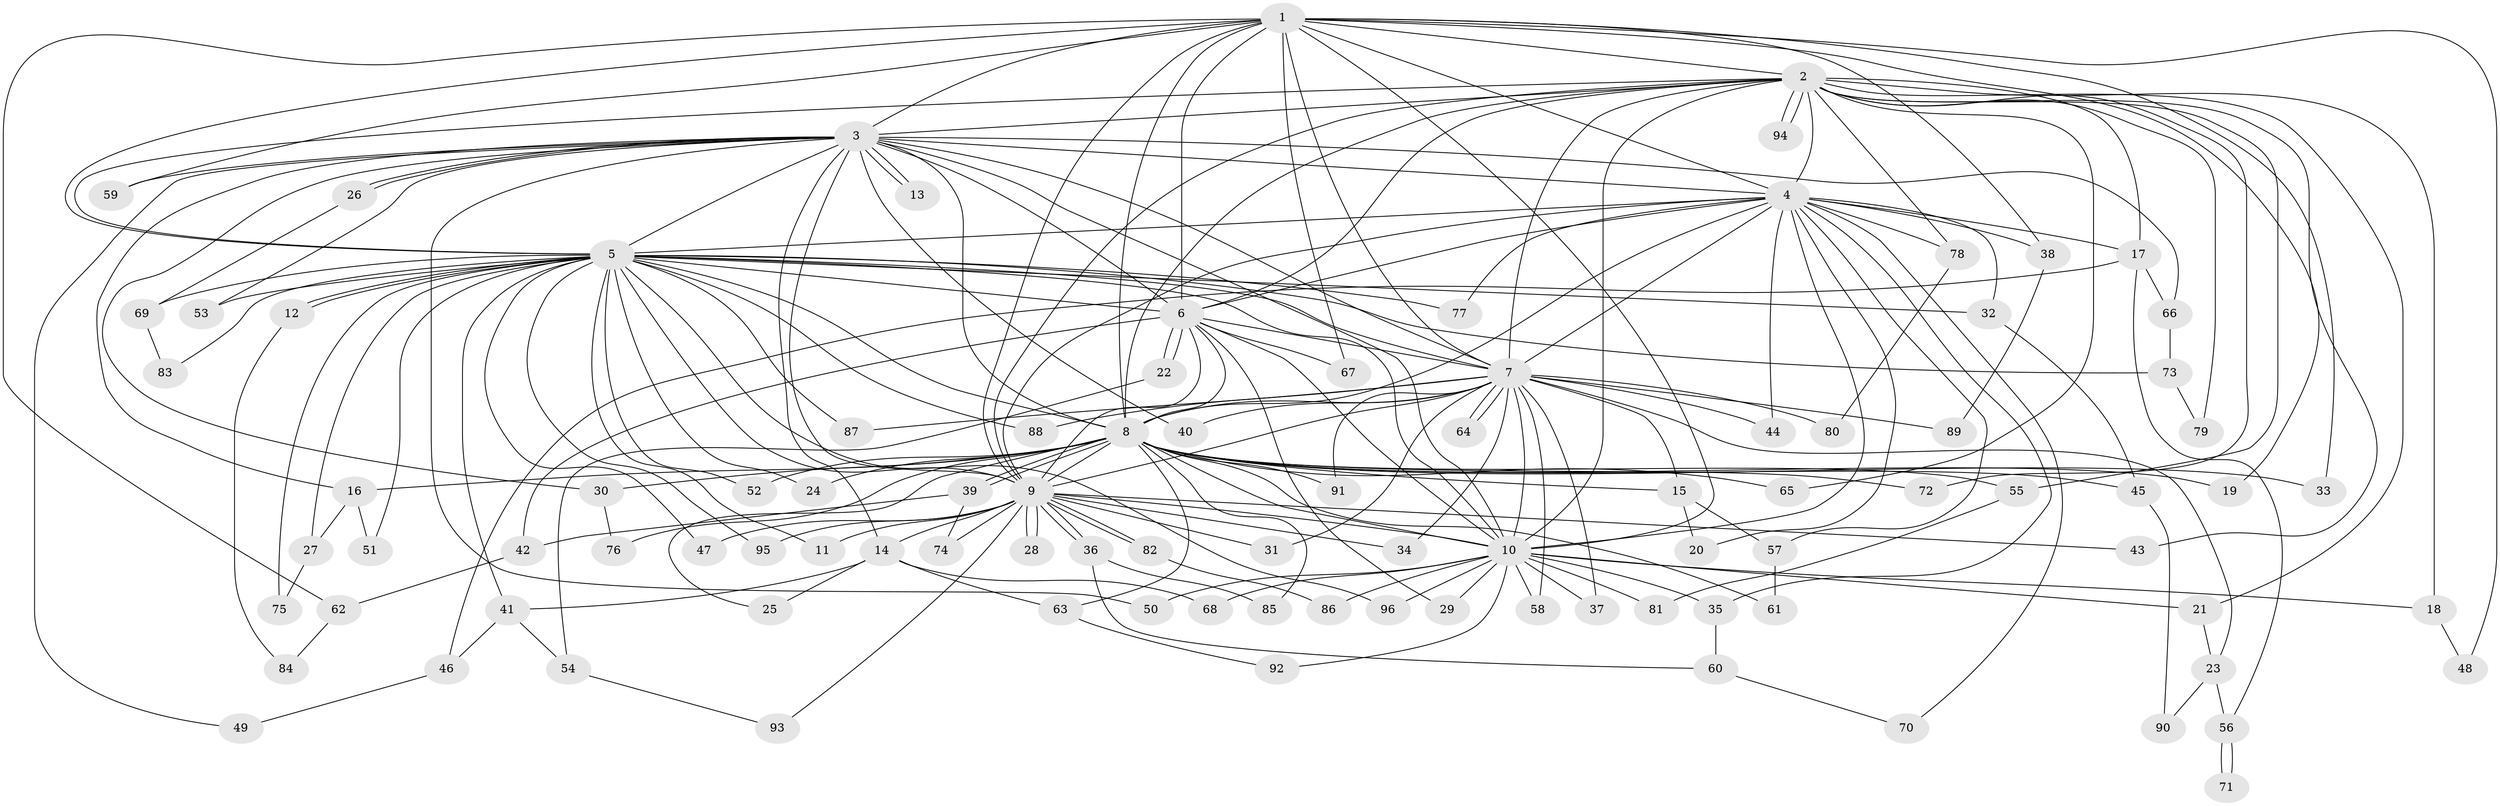 // Generated by graph-tools (version 1.1) at 2025/35/03/09/25 02:35:15]
// undirected, 96 vertices, 217 edges
graph export_dot {
graph [start="1"]
  node [color=gray90,style=filled];
  1;
  2;
  3;
  4;
  5;
  6;
  7;
  8;
  9;
  10;
  11;
  12;
  13;
  14;
  15;
  16;
  17;
  18;
  19;
  20;
  21;
  22;
  23;
  24;
  25;
  26;
  27;
  28;
  29;
  30;
  31;
  32;
  33;
  34;
  35;
  36;
  37;
  38;
  39;
  40;
  41;
  42;
  43;
  44;
  45;
  46;
  47;
  48;
  49;
  50;
  51;
  52;
  53;
  54;
  55;
  56;
  57;
  58;
  59;
  60;
  61;
  62;
  63;
  64;
  65;
  66;
  67;
  68;
  69;
  70;
  71;
  72;
  73;
  74;
  75;
  76;
  77;
  78;
  79;
  80;
  81;
  82;
  83;
  84;
  85;
  86;
  87;
  88;
  89;
  90;
  91;
  92;
  93;
  94;
  95;
  96;
  1 -- 2;
  1 -- 3;
  1 -- 4;
  1 -- 5;
  1 -- 6;
  1 -- 7;
  1 -- 8;
  1 -- 9;
  1 -- 10;
  1 -- 19;
  1 -- 33;
  1 -- 38;
  1 -- 48;
  1 -- 59;
  1 -- 62;
  1 -- 67;
  2 -- 3;
  2 -- 4;
  2 -- 5;
  2 -- 6;
  2 -- 7;
  2 -- 8;
  2 -- 9;
  2 -- 10;
  2 -- 17;
  2 -- 18;
  2 -- 21;
  2 -- 43;
  2 -- 55;
  2 -- 65;
  2 -- 72;
  2 -- 78;
  2 -- 79;
  2 -- 94;
  2 -- 94;
  3 -- 4;
  3 -- 5;
  3 -- 6;
  3 -- 7;
  3 -- 8;
  3 -- 9;
  3 -- 10;
  3 -- 13;
  3 -- 13;
  3 -- 14;
  3 -- 16;
  3 -- 26;
  3 -- 26;
  3 -- 30;
  3 -- 40;
  3 -- 49;
  3 -- 50;
  3 -- 53;
  3 -- 59;
  3 -- 66;
  4 -- 5;
  4 -- 6;
  4 -- 7;
  4 -- 8;
  4 -- 9;
  4 -- 10;
  4 -- 17;
  4 -- 20;
  4 -- 32;
  4 -- 35;
  4 -- 38;
  4 -- 44;
  4 -- 57;
  4 -- 70;
  4 -- 77;
  4 -- 78;
  5 -- 6;
  5 -- 7;
  5 -- 8;
  5 -- 9;
  5 -- 10;
  5 -- 11;
  5 -- 12;
  5 -- 12;
  5 -- 24;
  5 -- 27;
  5 -- 32;
  5 -- 41;
  5 -- 47;
  5 -- 51;
  5 -- 52;
  5 -- 53;
  5 -- 69;
  5 -- 73;
  5 -- 75;
  5 -- 77;
  5 -- 83;
  5 -- 87;
  5 -- 88;
  5 -- 95;
  5 -- 96;
  6 -- 7;
  6 -- 8;
  6 -- 9;
  6 -- 10;
  6 -- 22;
  6 -- 22;
  6 -- 29;
  6 -- 42;
  6 -- 67;
  7 -- 8;
  7 -- 9;
  7 -- 10;
  7 -- 15;
  7 -- 23;
  7 -- 31;
  7 -- 34;
  7 -- 37;
  7 -- 40;
  7 -- 44;
  7 -- 58;
  7 -- 64;
  7 -- 64;
  7 -- 80;
  7 -- 87;
  7 -- 88;
  7 -- 89;
  7 -- 91;
  8 -- 9;
  8 -- 10;
  8 -- 15;
  8 -- 16;
  8 -- 19;
  8 -- 24;
  8 -- 25;
  8 -- 30;
  8 -- 33;
  8 -- 39;
  8 -- 39;
  8 -- 45;
  8 -- 52;
  8 -- 55;
  8 -- 61;
  8 -- 63;
  8 -- 65;
  8 -- 72;
  8 -- 76;
  8 -- 85;
  8 -- 91;
  9 -- 10;
  9 -- 11;
  9 -- 14;
  9 -- 28;
  9 -- 28;
  9 -- 31;
  9 -- 34;
  9 -- 36;
  9 -- 36;
  9 -- 43;
  9 -- 47;
  9 -- 74;
  9 -- 82;
  9 -- 82;
  9 -- 93;
  9 -- 95;
  10 -- 18;
  10 -- 21;
  10 -- 29;
  10 -- 35;
  10 -- 37;
  10 -- 50;
  10 -- 58;
  10 -- 68;
  10 -- 81;
  10 -- 86;
  10 -- 92;
  10 -- 96;
  12 -- 84;
  14 -- 25;
  14 -- 41;
  14 -- 63;
  14 -- 68;
  15 -- 20;
  15 -- 57;
  16 -- 27;
  16 -- 51;
  17 -- 46;
  17 -- 56;
  17 -- 66;
  18 -- 48;
  21 -- 23;
  22 -- 54;
  23 -- 56;
  23 -- 90;
  26 -- 69;
  27 -- 75;
  30 -- 76;
  32 -- 45;
  35 -- 60;
  36 -- 60;
  36 -- 85;
  38 -- 89;
  39 -- 42;
  39 -- 74;
  41 -- 46;
  41 -- 54;
  42 -- 62;
  45 -- 90;
  46 -- 49;
  54 -- 93;
  55 -- 81;
  56 -- 71;
  56 -- 71;
  57 -- 61;
  60 -- 70;
  62 -- 84;
  63 -- 92;
  66 -- 73;
  69 -- 83;
  73 -- 79;
  78 -- 80;
  82 -- 86;
}
